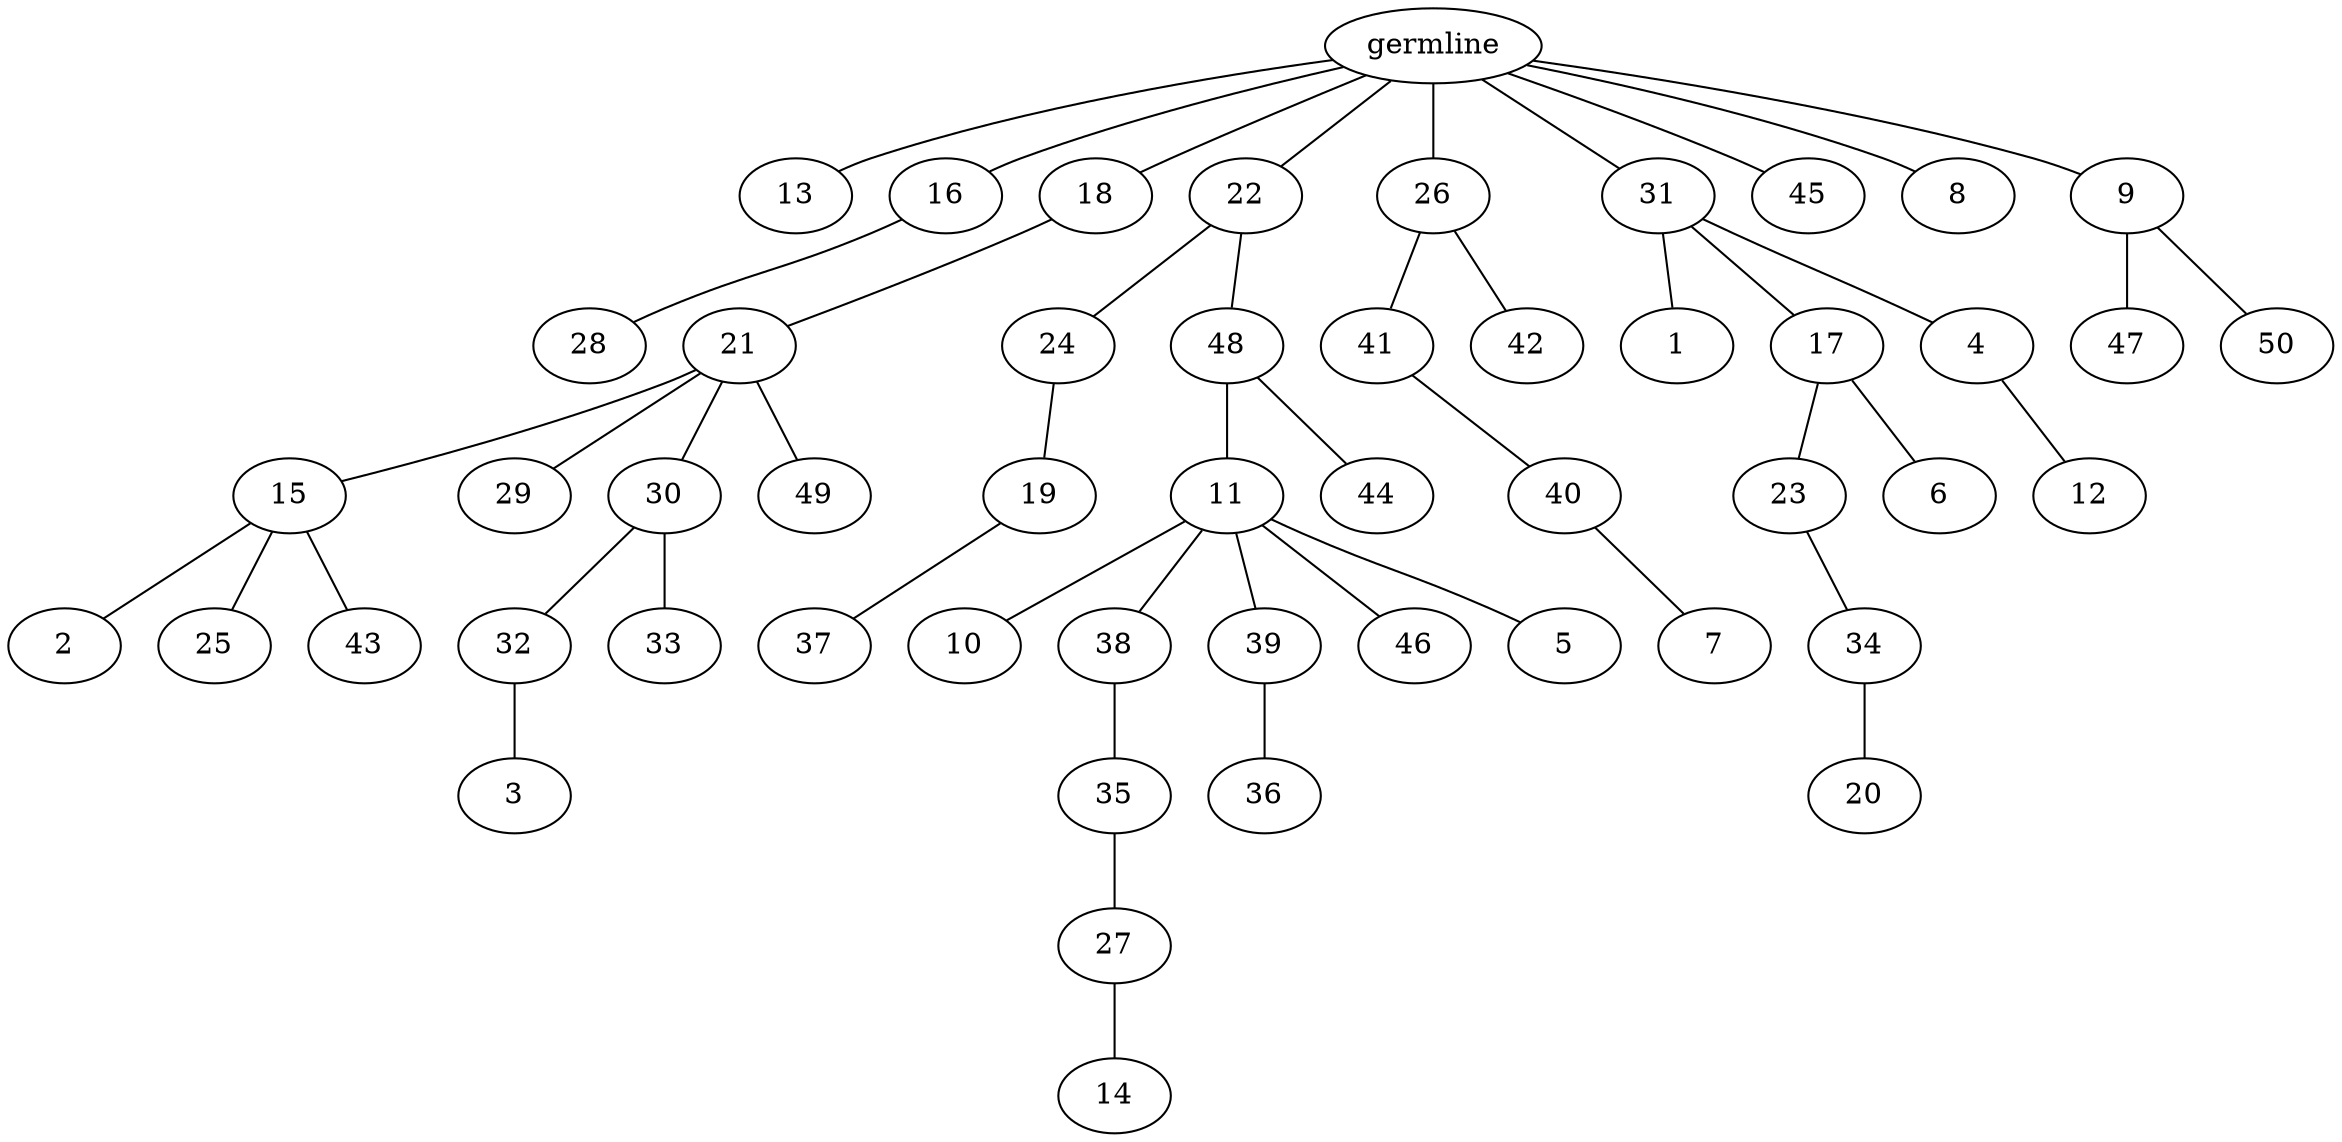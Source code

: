 graph tree {
    "140512943897376" [label="germline"];
    "140512943862256" [label="13"];
    "140512943862688" [label="16"];
    "140512943863648" [label="28"];
    "140512943865424" [label="18"];
    "140512943862448" [label="21"];
    "140512943864320" [label="15"];
    "140512943862016" [label="2"];
    "140512943865664" [label="25"];
    "140512943861824" [label="43"];
    "140512943865472" [label="29"];
    "140512943861920" [label="30"];
    "140512943864272" [label="32"];
    "140512948612976" [label="3"];
    "140512943862064" [label="33"];
    "140512943864416" [label="49"];
    "140512943865280" [label="22"];
    "140512943863984" [label="24"];
    "140512940638512" [label="19"];
    "140512940642208" [label="37"];
    "140512943863072" [label="48"];
    "140512940638992" [label="11"];
    "140512940640864" [label="10"];
    "140512940638896" [label="38"];
    "140512940640096" [label="35"];
    "140512940640720" [label="27"];
    "140512940640576" [label="14"];
    "140512940640336" [label="39"];
    "140512940639808" [label="36"];
    "140512940640672" [label="46"];
    "140512940639376" [label="5"];
    "140512940642160" [label="44"];
    "140512943863312" [label="26"];
    "140512940639184" [label="41"];
    "140512940641104" [label="40"];
    "140512940641152" [label="7"];
    "140512940640240" [label="42"];
    "140512943864992" [label="31"];
    "140512940640960" [label="1"];
    "140512940638656" [label="17"];
    "140512940640384" [label="23"];
    "140512940638800" [label="34"];
    "140512940641968" [label="20"];
    "140512940639664" [label="6"];
    "140512940642256" [label="4"];
    "140512940641680" [label="12"];
    "140512940639472" [label="45"];
    "140512940638560" [label="8"];
    "140512940613536" [label="9"];
    "140512940612864" [label="47"];
    "140512940613248" [label="50"];
    "140512943897376" -- "140512943862256";
    "140512943897376" -- "140512943862688";
    "140512943897376" -- "140512943865424";
    "140512943897376" -- "140512943865280";
    "140512943897376" -- "140512943863312";
    "140512943897376" -- "140512943864992";
    "140512943897376" -- "140512940639472";
    "140512943897376" -- "140512940638560";
    "140512943897376" -- "140512940613536";
    "140512943862688" -- "140512943863648";
    "140512943865424" -- "140512943862448";
    "140512943862448" -- "140512943864320";
    "140512943862448" -- "140512943865472";
    "140512943862448" -- "140512943861920";
    "140512943862448" -- "140512943864416";
    "140512943864320" -- "140512943862016";
    "140512943864320" -- "140512943865664";
    "140512943864320" -- "140512943861824";
    "140512943861920" -- "140512943864272";
    "140512943861920" -- "140512943862064";
    "140512943864272" -- "140512948612976";
    "140512943865280" -- "140512943863984";
    "140512943865280" -- "140512943863072";
    "140512943863984" -- "140512940638512";
    "140512940638512" -- "140512940642208";
    "140512943863072" -- "140512940638992";
    "140512943863072" -- "140512940642160";
    "140512940638992" -- "140512940640864";
    "140512940638992" -- "140512940638896";
    "140512940638992" -- "140512940640336";
    "140512940638992" -- "140512940640672";
    "140512940638992" -- "140512940639376";
    "140512940638896" -- "140512940640096";
    "140512940640096" -- "140512940640720";
    "140512940640720" -- "140512940640576";
    "140512940640336" -- "140512940639808";
    "140512943863312" -- "140512940639184";
    "140512943863312" -- "140512940640240";
    "140512940639184" -- "140512940641104";
    "140512940641104" -- "140512940641152";
    "140512943864992" -- "140512940640960";
    "140512943864992" -- "140512940638656";
    "140512943864992" -- "140512940642256";
    "140512940638656" -- "140512940640384";
    "140512940638656" -- "140512940639664";
    "140512940640384" -- "140512940638800";
    "140512940638800" -- "140512940641968";
    "140512940642256" -- "140512940641680";
    "140512940613536" -- "140512940612864";
    "140512940613536" -- "140512940613248";
}
